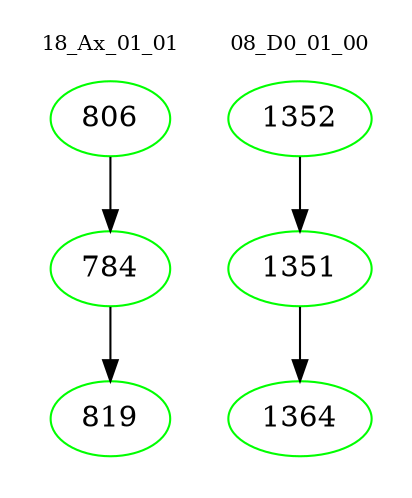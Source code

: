 digraph{
subgraph cluster_0 {
color = white
label = "18_Ax_01_01";
fontsize=10;
T0_806 [label="806", color="green"]
T0_806 -> T0_784 [color="black"]
T0_784 [label="784", color="green"]
T0_784 -> T0_819 [color="black"]
T0_819 [label="819", color="green"]
}
subgraph cluster_1 {
color = white
label = "08_D0_01_00";
fontsize=10;
T1_1352 [label="1352", color="green"]
T1_1352 -> T1_1351 [color="black"]
T1_1351 [label="1351", color="green"]
T1_1351 -> T1_1364 [color="black"]
T1_1364 [label="1364", color="green"]
}
}
